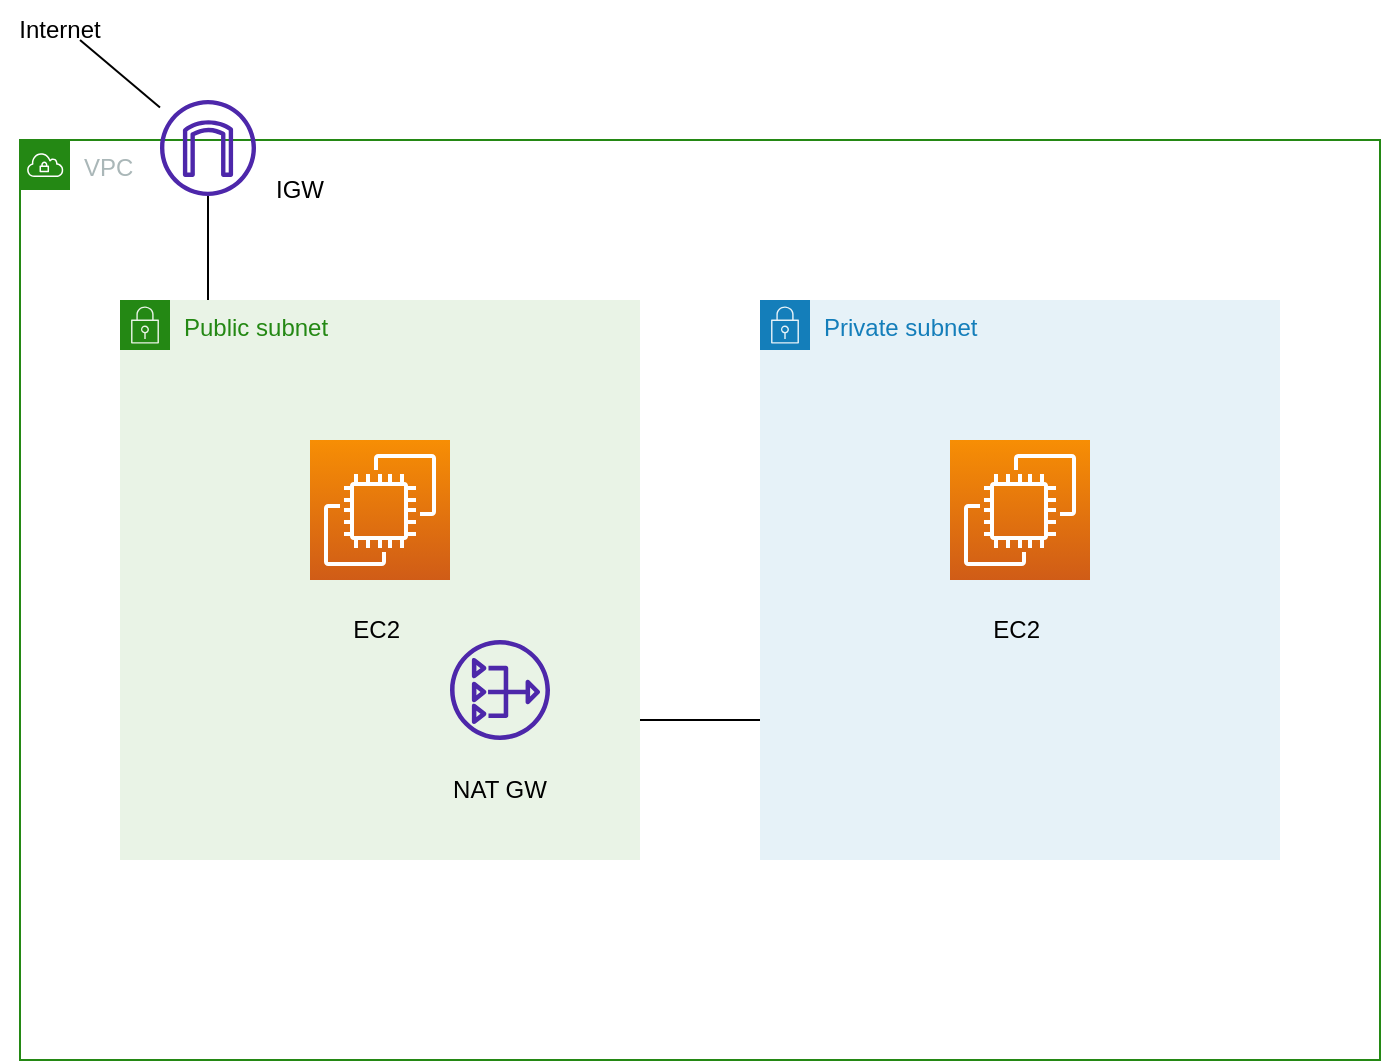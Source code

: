 <mxfile version="20.8.3" type="device"><diagram id="0uXEkv858HnDMOxHdI56" name="Page-1"><mxGraphModel dx="1050" dy="1718" grid="1" gridSize="10" guides="1" tooltips="1" connect="1" arrows="1" fold="1" page="1" pageScale="1" pageWidth="827" pageHeight="1169" math="0" shadow="0"><root><mxCell id="0"/><mxCell id="1" parent="0"/><mxCell id="L9iC5c22qbE-JZLUW_jp-1" value="VPC" style="points=[[0,0],[0.25,0],[0.5,0],[0.75,0],[1,0],[1,0.25],[1,0.5],[1,0.75],[1,1],[0.75,1],[0.5,1],[0.25,1],[0,1],[0,0.75],[0,0.5],[0,0.25]];outlineConnect=0;gradientColor=none;html=1;whiteSpace=wrap;fontSize=12;fontStyle=0;container=1;pointerEvents=0;collapsible=0;recursiveResize=0;shape=mxgraph.aws4.group;grIcon=mxgraph.aws4.group_vpc;strokeColor=#248814;fillColor=none;verticalAlign=top;align=left;spacingLeft=30;fontColor=#AAB7B8;dashed=0;" vertex="1" parent="1"><mxGeometry x="50" y="40" width="680" height="460" as="geometry"/></mxCell><mxCell id="L9iC5c22qbE-JZLUW_jp-3" value="Private subnet" style="points=[[0,0],[0.25,0],[0.5,0],[0.75,0],[1,0],[1,0.25],[1,0.5],[1,0.75],[1,1],[0.75,1],[0.5,1],[0.25,1],[0,1],[0,0.75],[0,0.5],[0,0.25]];outlineConnect=0;gradientColor=none;html=1;whiteSpace=wrap;fontSize=12;fontStyle=0;container=1;pointerEvents=0;collapsible=0;recursiveResize=0;shape=mxgraph.aws4.group;grIcon=mxgraph.aws4.group_security_group;grStroke=0;strokeColor=#147EBA;fillColor=#E6F2F8;verticalAlign=top;align=left;spacingLeft=30;fontColor=#147EBA;dashed=0;" vertex="1" parent="L9iC5c22qbE-JZLUW_jp-1"><mxGeometry x="370" y="80" width="260" height="280" as="geometry"/></mxCell><mxCell id="L9iC5c22qbE-JZLUW_jp-4" value="" style="sketch=0;points=[[0,0,0],[0.25,0,0],[0.5,0,0],[0.75,0,0],[1,0,0],[0,1,0],[0.25,1,0],[0.5,1,0],[0.75,1,0],[1,1,0],[0,0.25,0],[0,0.5,0],[0,0.75,0],[1,0.25,0],[1,0.5,0],[1,0.75,0]];outlineConnect=0;fontColor=#232F3E;gradientColor=#F78E04;gradientDirection=north;fillColor=#D05C17;strokeColor=#ffffff;dashed=0;verticalLabelPosition=bottom;verticalAlign=top;align=center;html=1;fontSize=12;fontStyle=0;aspect=fixed;shape=mxgraph.aws4.resourceIcon;resIcon=mxgraph.aws4.ec2;" vertex="1" parent="L9iC5c22qbE-JZLUW_jp-3"><mxGeometry x="95" y="70" width="70" height="70" as="geometry"/></mxCell><mxCell id="L9iC5c22qbE-JZLUW_jp-13" value="EC2&amp;nbsp;" style="text;html=1;strokeColor=none;fillColor=none;align=center;verticalAlign=middle;whiteSpace=wrap;rounded=0;" vertex="1" parent="L9iC5c22qbE-JZLUW_jp-3"><mxGeometry x="100" y="150" width="60" height="30" as="geometry"/></mxCell><mxCell id="L9iC5c22qbE-JZLUW_jp-2" value="Public subnet" style="points=[[0,0],[0.25,0],[0.5,0],[0.75,0],[1,0],[1,0.25],[1,0.5],[1,0.75],[1,1],[0.75,1],[0.5,1],[0.25,1],[0,1],[0,0.75],[0,0.5],[0,0.25]];outlineConnect=0;gradientColor=none;html=1;whiteSpace=wrap;fontSize=12;fontStyle=0;container=1;pointerEvents=0;collapsible=0;recursiveResize=0;shape=mxgraph.aws4.group;grIcon=mxgraph.aws4.group_security_group;grStroke=0;strokeColor=#248814;fillColor=#E9F3E6;verticalAlign=top;align=left;spacingLeft=30;fontColor=#248814;dashed=0;" vertex="1" parent="L9iC5c22qbE-JZLUW_jp-1"><mxGeometry x="50" y="80" width="260" height="280" as="geometry"/></mxCell><mxCell id="L9iC5c22qbE-JZLUW_jp-5" value="" style="sketch=0;points=[[0,0,0],[0.25,0,0],[0.5,0,0],[0.75,0,0],[1,0,0],[0,1,0],[0.25,1,0],[0.5,1,0],[0.75,1,0],[1,1,0],[0,0.25,0],[0,0.5,0],[0,0.75,0],[1,0.25,0],[1,0.5,0],[1,0.75,0]];outlineConnect=0;fontColor=#232F3E;gradientColor=#F78E04;gradientDirection=north;fillColor=#D05C17;strokeColor=#ffffff;dashed=0;verticalLabelPosition=bottom;verticalAlign=top;align=center;html=1;fontSize=12;fontStyle=0;aspect=fixed;shape=mxgraph.aws4.resourceIcon;resIcon=mxgraph.aws4.ec2;" vertex="1" parent="L9iC5c22qbE-JZLUW_jp-2"><mxGeometry x="95" y="70" width="70" height="70" as="geometry"/></mxCell><mxCell id="L9iC5c22qbE-JZLUW_jp-7" value="" style="sketch=0;outlineConnect=0;fontColor=#232F3E;gradientColor=none;fillColor=#4D27AA;strokeColor=none;dashed=0;verticalLabelPosition=bottom;verticalAlign=top;align=center;html=1;fontSize=12;fontStyle=0;aspect=fixed;pointerEvents=1;shape=mxgraph.aws4.nat_gateway;" vertex="1" parent="L9iC5c22qbE-JZLUW_jp-2"><mxGeometry x="165" y="170" width="50" height="50" as="geometry"/></mxCell><mxCell id="L9iC5c22qbE-JZLUW_jp-12" value="NAT GW" style="text;html=1;strokeColor=none;fillColor=none;align=center;verticalAlign=middle;whiteSpace=wrap;rounded=0;" vertex="1" parent="L9iC5c22qbE-JZLUW_jp-2"><mxGeometry x="160" y="230" width="60" height="30" as="geometry"/></mxCell><mxCell id="L9iC5c22qbE-JZLUW_jp-14" value="EC2&amp;nbsp;" style="text;html=1;strokeColor=none;fillColor=none;align=center;verticalAlign=middle;whiteSpace=wrap;rounded=0;" vertex="1" parent="L9iC5c22qbE-JZLUW_jp-2"><mxGeometry x="100" y="150" width="60" height="30" as="geometry"/></mxCell><mxCell id="L9iC5c22qbE-JZLUW_jp-6" value="" style="sketch=0;outlineConnect=0;fontColor=#232F3E;gradientColor=none;fillColor=#4D27AA;strokeColor=none;dashed=0;verticalLabelPosition=bottom;verticalAlign=top;align=center;html=1;fontSize=12;fontStyle=0;aspect=fixed;pointerEvents=1;shape=mxgraph.aws4.internet_gateway;" vertex="1" parent="L9iC5c22qbE-JZLUW_jp-1"><mxGeometry x="70" y="-20" width="48" height="48" as="geometry"/></mxCell><mxCell id="L9iC5c22qbE-JZLUW_jp-9" value="" style="endArrow=none;html=1;rounded=0;entryX=0;entryY=0.75;entryDx=0;entryDy=0;exitX=1;exitY=0.75;exitDx=0;exitDy=0;" edge="1" parent="L9iC5c22qbE-JZLUW_jp-1" source="L9iC5c22qbE-JZLUW_jp-2" target="L9iC5c22qbE-JZLUW_jp-3"><mxGeometry width="50" height="50" relative="1" as="geometry"><mxPoint x="310" y="288" as="sourcePoint"/><mxPoint x="370" y="269.053" as="targetPoint"/></mxGeometry></mxCell><mxCell id="L9iC5c22qbE-JZLUW_jp-10" value="" style="endArrow=none;html=1;rounded=0;" edge="1" parent="L9iC5c22qbE-JZLUW_jp-1" target="L9iC5c22qbE-JZLUW_jp-6"><mxGeometry width="50" height="50" relative="1" as="geometry"><mxPoint x="94" y="80" as="sourcePoint"/><mxPoint x="140" y="30" as="targetPoint"/></mxGeometry></mxCell><mxCell id="L9iC5c22qbE-JZLUW_jp-11" value="IGW" style="text;html=1;strokeColor=none;fillColor=none;align=center;verticalAlign=middle;whiteSpace=wrap;rounded=0;" vertex="1" parent="L9iC5c22qbE-JZLUW_jp-1"><mxGeometry x="110" y="10" width="60" height="30" as="geometry"/></mxCell><mxCell id="L9iC5c22qbE-JZLUW_jp-15" value="Internet" style="text;html=1;strokeColor=none;fillColor=none;align=center;verticalAlign=middle;whiteSpace=wrap;rounded=0;" vertex="1" parent="1"><mxGeometry x="40" y="-30" width="60" height="30" as="geometry"/></mxCell><mxCell id="L9iC5c22qbE-JZLUW_jp-16" value="" style="endArrow=none;html=1;rounded=0;" edge="1" parent="1" target="L9iC5c22qbE-JZLUW_jp-6"><mxGeometry width="50" height="50" relative="1" as="geometry"><mxPoint x="80" y="-10" as="sourcePoint"/><mxPoint x="130" y="-60" as="targetPoint"/></mxGeometry></mxCell></root></mxGraphModel></diagram></mxfile>